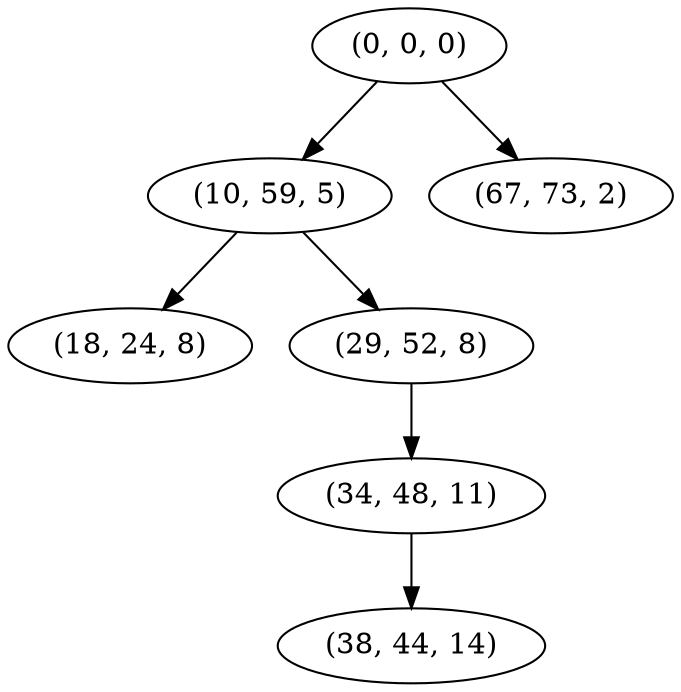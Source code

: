 digraph tree {
    "(0, 0, 0)";
    "(10, 59, 5)";
    "(18, 24, 8)";
    "(29, 52, 8)";
    "(34, 48, 11)";
    "(38, 44, 14)";
    "(67, 73, 2)";
    "(0, 0, 0)" -> "(10, 59, 5)";
    "(0, 0, 0)" -> "(67, 73, 2)";
    "(10, 59, 5)" -> "(18, 24, 8)";
    "(10, 59, 5)" -> "(29, 52, 8)";
    "(29, 52, 8)" -> "(34, 48, 11)";
    "(34, 48, 11)" -> "(38, 44, 14)";
}
